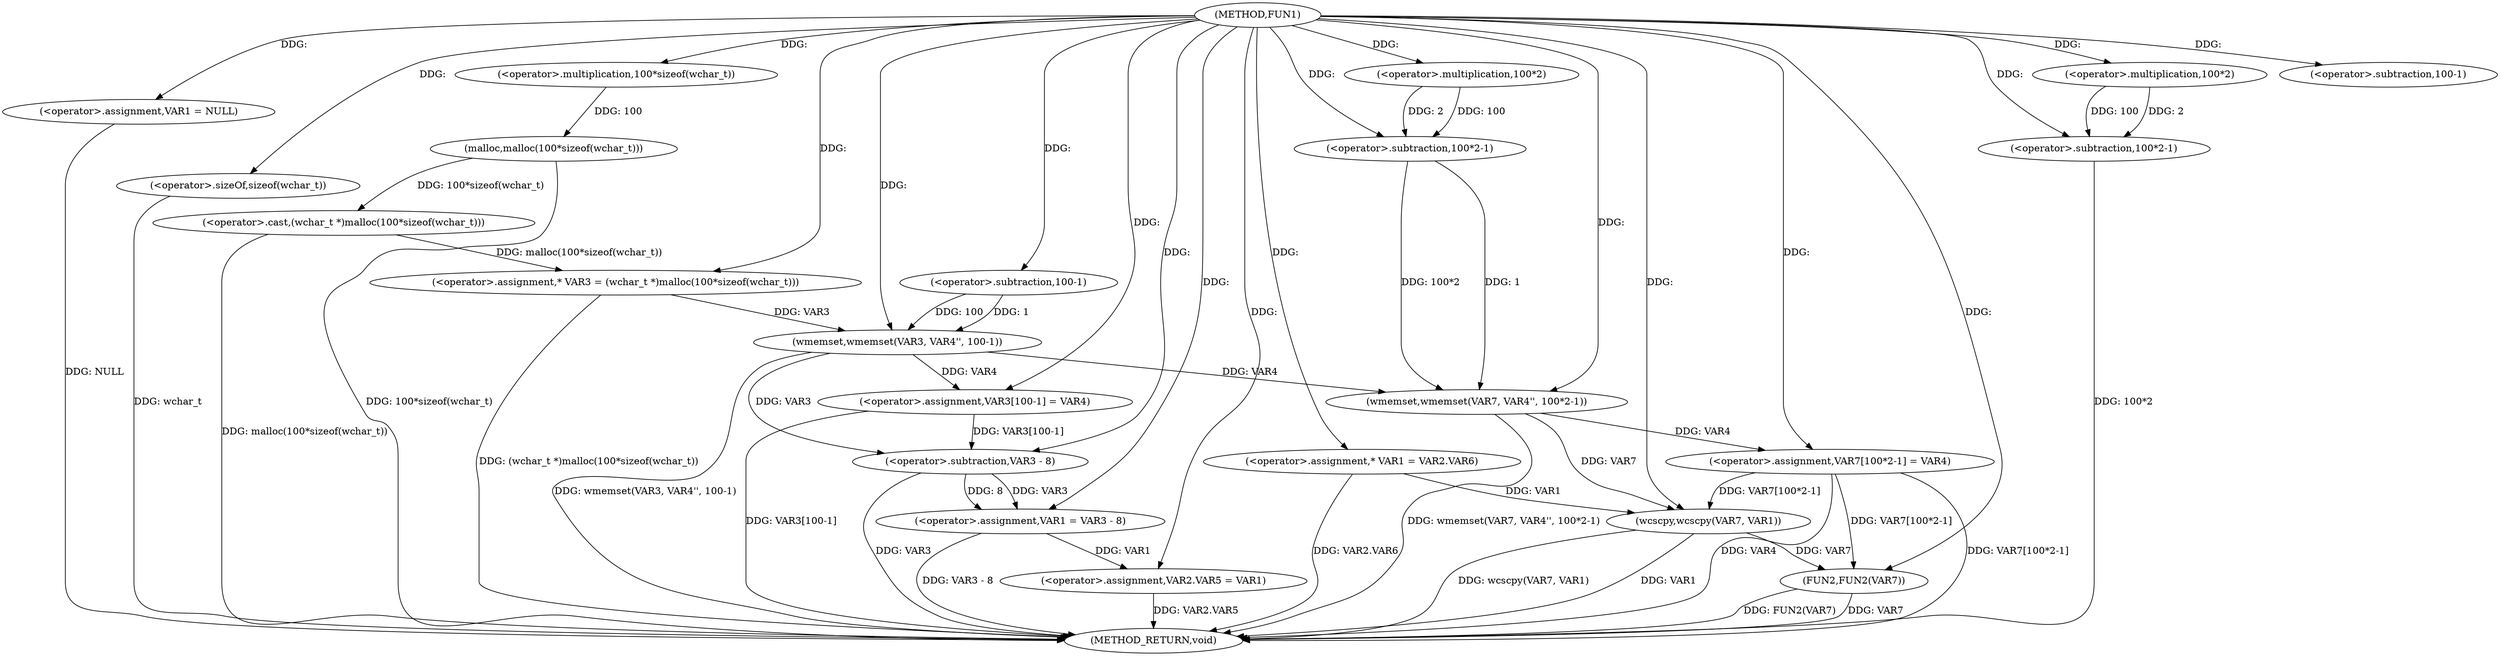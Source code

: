 digraph FUN1 {  
"1000100" [label = "(METHOD,FUN1)" ]
"1000172" [label = "(METHOD_RETURN,void)" ]
"1000104" [label = "(<operator>.assignment,VAR1 = NULL)" ]
"1000109" [label = "(<operator>.assignment,* VAR3 = (wchar_t *)malloc(100*sizeof(wchar_t)))" ]
"1000111" [label = "(<operator>.cast,(wchar_t *)malloc(100*sizeof(wchar_t)))" ]
"1000113" [label = "(malloc,malloc(100*sizeof(wchar_t)))" ]
"1000114" [label = "(<operator>.multiplication,100*sizeof(wchar_t))" ]
"1000116" [label = "(<operator>.sizeOf,sizeof(wchar_t))" ]
"1000118" [label = "(wmemset,wmemset(VAR3, VAR4'', 100-1))" ]
"1000121" [label = "(<operator>.subtraction,100-1)" ]
"1000124" [label = "(<operator>.assignment,VAR3[100-1] = VAR4)" ]
"1000127" [label = "(<operator>.subtraction,100-1)" ]
"1000131" [label = "(<operator>.assignment,VAR1 = VAR3 - 8)" ]
"1000133" [label = "(<operator>.subtraction,VAR3 - 8)" ]
"1000136" [label = "(<operator>.assignment,VAR2.VAR5 = VAR1)" ]
"1000143" [label = "(<operator>.assignment,* VAR1 = VAR2.VAR6)" ]
"1000150" [label = "(wmemset,wmemset(VAR7, VAR4'', 100*2-1))" ]
"1000153" [label = "(<operator>.subtraction,100*2-1)" ]
"1000154" [label = "(<operator>.multiplication,100*2)" ]
"1000158" [label = "(<operator>.assignment,VAR7[100*2-1] = VAR4)" ]
"1000161" [label = "(<operator>.subtraction,100*2-1)" ]
"1000162" [label = "(<operator>.multiplication,100*2)" ]
"1000167" [label = "(wcscpy,wcscpy(VAR7, VAR1))" ]
"1000170" [label = "(FUN2,FUN2(VAR7))" ]
  "1000124" -> "1000172"  [ label = "DDG: VAR3[100-1]"] 
  "1000167" -> "1000172"  [ label = "DDG: VAR1"] 
  "1000113" -> "1000172"  [ label = "DDG: 100*sizeof(wchar_t)"] 
  "1000158" -> "1000172"  [ label = "DDG: VAR4"] 
  "1000118" -> "1000172"  [ label = "DDG: wmemset(VAR3, VAR4'', 100-1)"] 
  "1000131" -> "1000172"  [ label = "DDG: VAR3 - 8"] 
  "1000111" -> "1000172"  [ label = "DDG: malloc(100*sizeof(wchar_t))"] 
  "1000161" -> "1000172"  [ label = "DDG: 100*2"] 
  "1000158" -> "1000172"  [ label = "DDG: VAR7[100*2-1]"] 
  "1000116" -> "1000172"  [ label = "DDG: wchar_t"] 
  "1000167" -> "1000172"  [ label = "DDG: wcscpy(VAR7, VAR1)"] 
  "1000133" -> "1000172"  [ label = "DDG: VAR3"] 
  "1000143" -> "1000172"  [ label = "DDG: VAR2.VAR6"] 
  "1000170" -> "1000172"  [ label = "DDG: VAR7"] 
  "1000170" -> "1000172"  [ label = "DDG: FUN2(VAR7)"] 
  "1000150" -> "1000172"  [ label = "DDG: wmemset(VAR7, VAR4'', 100*2-1)"] 
  "1000109" -> "1000172"  [ label = "DDG: (wchar_t *)malloc(100*sizeof(wchar_t))"] 
  "1000136" -> "1000172"  [ label = "DDG: VAR2.VAR5"] 
  "1000104" -> "1000172"  [ label = "DDG: NULL"] 
  "1000100" -> "1000104"  [ label = "DDG: "] 
  "1000111" -> "1000109"  [ label = "DDG: malloc(100*sizeof(wchar_t))"] 
  "1000100" -> "1000109"  [ label = "DDG: "] 
  "1000113" -> "1000111"  [ label = "DDG: 100*sizeof(wchar_t)"] 
  "1000114" -> "1000113"  [ label = "DDG: 100"] 
  "1000100" -> "1000114"  [ label = "DDG: "] 
  "1000100" -> "1000116"  [ label = "DDG: "] 
  "1000109" -> "1000118"  [ label = "DDG: VAR3"] 
  "1000100" -> "1000118"  [ label = "DDG: "] 
  "1000121" -> "1000118"  [ label = "DDG: 100"] 
  "1000121" -> "1000118"  [ label = "DDG: 1"] 
  "1000100" -> "1000121"  [ label = "DDG: "] 
  "1000118" -> "1000124"  [ label = "DDG: VAR4"] 
  "1000100" -> "1000124"  [ label = "DDG: "] 
  "1000100" -> "1000127"  [ label = "DDG: "] 
  "1000133" -> "1000131"  [ label = "DDG: VAR3"] 
  "1000133" -> "1000131"  [ label = "DDG: 8"] 
  "1000100" -> "1000131"  [ label = "DDG: "] 
  "1000124" -> "1000133"  [ label = "DDG: VAR3[100-1]"] 
  "1000118" -> "1000133"  [ label = "DDG: VAR3"] 
  "1000100" -> "1000133"  [ label = "DDG: "] 
  "1000131" -> "1000136"  [ label = "DDG: VAR1"] 
  "1000100" -> "1000136"  [ label = "DDG: "] 
  "1000100" -> "1000143"  [ label = "DDG: "] 
  "1000100" -> "1000150"  [ label = "DDG: "] 
  "1000118" -> "1000150"  [ label = "DDG: VAR4"] 
  "1000153" -> "1000150"  [ label = "DDG: 100*2"] 
  "1000153" -> "1000150"  [ label = "DDG: 1"] 
  "1000154" -> "1000153"  [ label = "DDG: 100"] 
  "1000154" -> "1000153"  [ label = "DDG: 2"] 
  "1000100" -> "1000154"  [ label = "DDG: "] 
  "1000100" -> "1000153"  [ label = "DDG: "] 
  "1000150" -> "1000158"  [ label = "DDG: VAR4"] 
  "1000100" -> "1000158"  [ label = "DDG: "] 
  "1000162" -> "1000161"  [ label = "DDG: 100"] 
  "1000162" -> "1000161"  [ label = "DDG: 2"] 
  "1000100" -> "1000162"  [ label = "DDG: "] 
  "1000100" -> "1000161"  [ label = "DDG: "] 
  "1000158" -> "1000167"  [ label = "DDG: VAR7[100*2-1]"] 
  "1000150" -> "1000167"  [ label = "DDG: VAR7"] 
  "1000100" -> "1000167"  [ label = "DDG: "] 
  "1000143" -> "1000167"  [ label = "DDG: VAR1"] 
  "1000158" -> "1000170"  [ label = "DDG: VAR7[100*2-1]"] 
  "1000167" -> "1000170"  [ label = "DDG: VAR7"] 
  "1000100" -> "1000170"  [ label = "DDG: "] 
}

